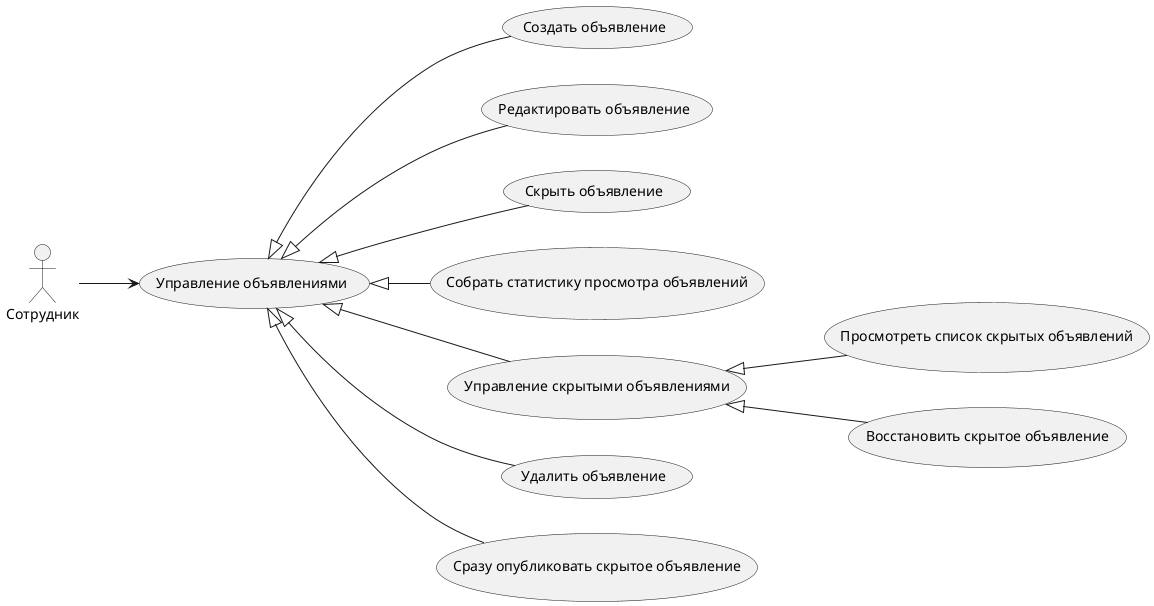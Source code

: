 ﻿@startuml
'https://plantuml.com/use-case-diagram

left to right direction

:Сотрудник: as employee

employee --> (Управление объявлениями)

(Управление объявлениями) <|-- (Создать объявление) 
(Управление объявлениями) <|-- (Редактировать объявление) 
(Управление объявлениями) <|-- (Скрыть объявление) 
(Управление объявлениями) <|-- (Собрать статистику просмотра объявлений)
(Управление объявлениями) <|-- (Управление скрытыми объявлениями) 
(Управление объявлениями) <|-- (Удалить объявление) 
(Управление объявлениями) <|-- (Сразу опубликовать скрытое объявление) 

(Управление скрытыми объявлениями) <|-- (Просмотреть список скрытых объявлений)
(Управление скрытыми объявлениями) <|-- (Восстановить скрытое объявление)

@enduml